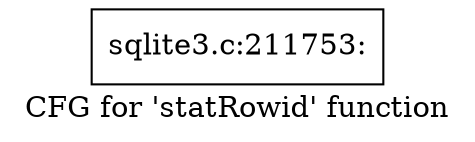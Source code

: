 digraph "CFG for 'statRowid' function" {
	label="CFG for 'statRowid' function";

	Node0x55c0f8c5b1c0 [shape=record,label="{sqlite3.c:211753:}"];
}
